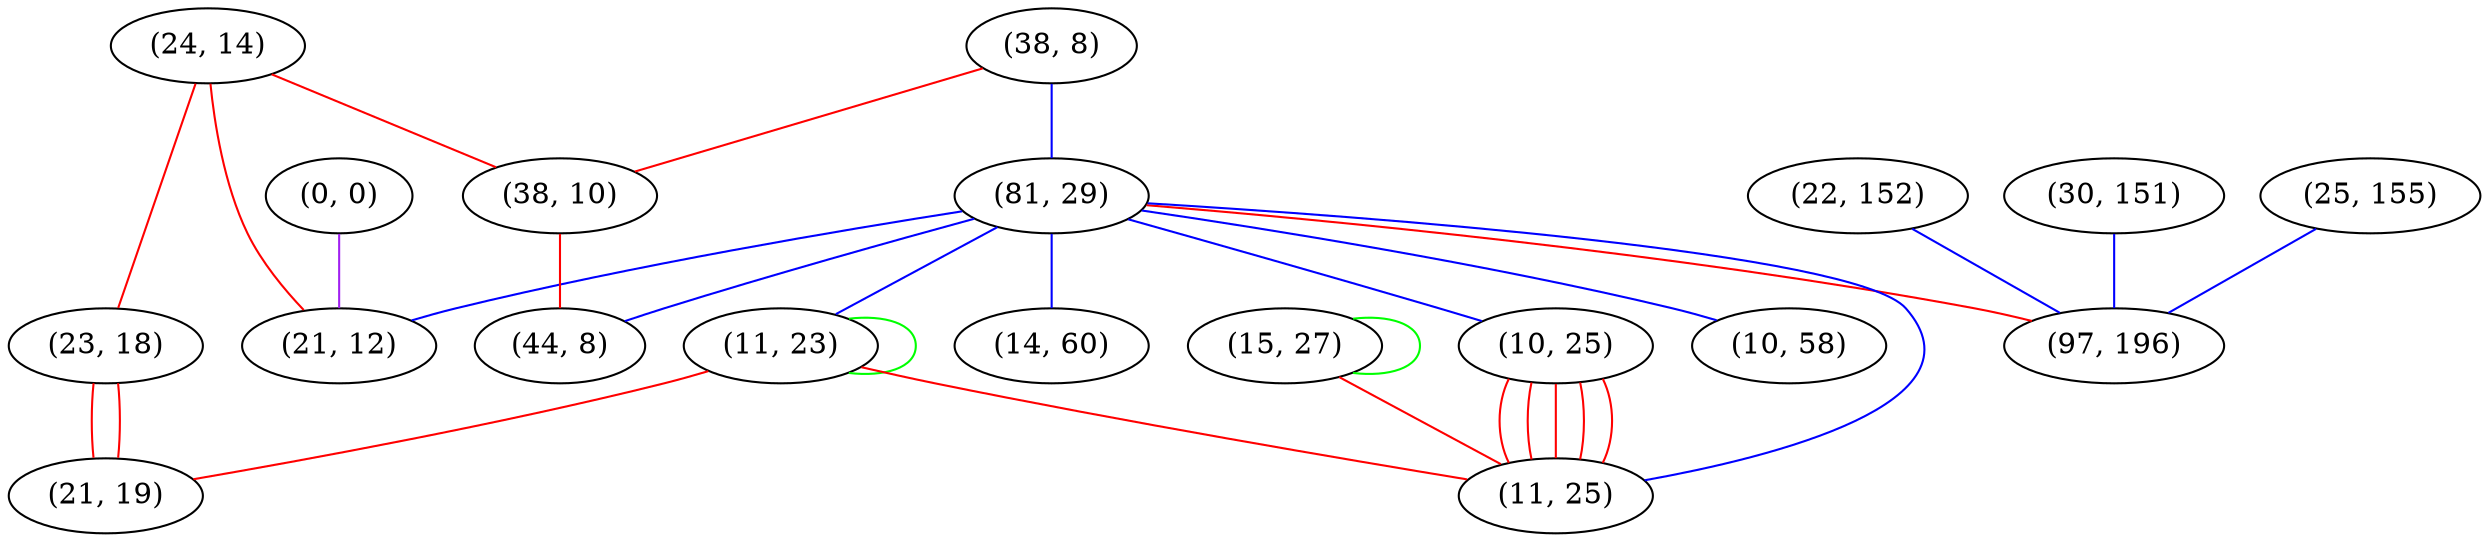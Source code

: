 graph "" {
"(15, 27)";
"(0, 0)";
"(38, 8)";
"(22, 152)";
"(24, 14)";
"(81, 29)";
"(38, 10)";
"(30, 151)";
"(14, 60)";
"(10, 25)";
"(11, 23)";
"(25, 155)";
"(44, 8)";
"(97, 196)";
"(10, 58)";
"(21, 12)";
"(11, 25)";
"(23, 18)";
"(21, 19)";
"(15, 27)" -- "(15, 27)"  [color=green, key=0, weight=2];
"(15, 27)" -- "(11, 25)"  [color=red, key=0, weight=1];
"(0, 0)" -- "(21, 12)"  [color=purple, key=0, weight=4];
"(38, 8)" -- "(81, 29)"  [color=blue, key=0, weight=3];
"(38, 8)" -- "(38, 10)"  [color=red, key=0, weight=1];
"(22, 152)" -- "(97, 196)"  [color=blue, key=0, weight=3];
"(24, 14)" -- "(21, 12)"  [color=red, key=0, weight=1];
"(24, 14)" -- "(38, 10)"  [color=red, key=0, weight=1];
"(24, 14)" -- "(23, 18)"  [color=red, key=0, weight=1];
"(81, 29)" -- "(14, 60)"  [color=blue, key=0, weight=3];
"(81, 29)" -- "(10, 25)"  [color=blue, key=0, weight=3];
"(81, 29)" -- "(11, 23)"  [color=blue, key=0, weight=3];
"(81, 29)" -- "(97, 196)"  [color=red, key=0, weight=1];
"(81, 29)" -- "(10, 58)"  [color=blue, key=0, weight=3];
"(81, 29)" -- "(21, 12)"  [color=blue, key=0, weight=3];
"(81, 29)" -- "(11, 25)"  [color=blue, key=0, weight=3];
"(81, 29)" -- "(44, 8)"  [color=blue, key=0, weight=3];
"(38, 10)" -- "(44, 8)"  [color=red, key=0, weight=1];
"(30, 151)" -- "(97, 196)"  [color=blue, key=0, weight=3];
"(10, 25)" -- "(11, 25)"  [color=red, key=0, weight=1];
"(10, 25)" -- "(11, 25)"  [color=red, key=1, weight=1];
"(10, 25)" -- "(11, 25)"  [color=red, key=2, weight=1];
"(10, 25)" -- "(11, 25)"  [color=red, key=3, weight=1];
"(10, 25)" -- "(11, 25)"  [color=red, key=4, weight=1];
"(11, 23)" -- "(11, 23)"  [color=green, key=0, weight=2];
"(11, 23)" -- "(11, 25)"  [color=red, key=0, weight=1];
"(11, 23)" -- "(21, 19)"  [color=red, key=0, weight=1];
"(25, 155)" -- "(97, 196)"  [color=blue, key=0, weight=3];
"(23, 18)" -- "(21, 19)"  [color=red, key=0, weight=1];
"(23, 18)" -- "(21, 19)"  [color=red, key=1, weight=1];
}

